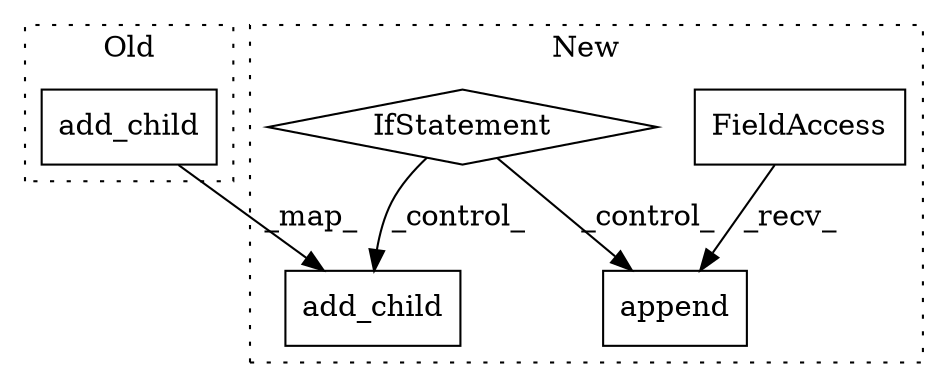 digraph G {
subgraph cluster0 {
1 [label="add_child" a="32" s="6187,6231" l="10,1" shape="box"];
label = "Old";
style="dotted";
}
subgraph cluster1 {
2 [label="add_child" a="32" s="7427,7471" l="10,1" shape="box"];
3 [label="IfStatement" a="25" s="6717,6743" l="4,2" shape="diamond"];
4 [label="append" a="32" s="7001,7032" l="7,1" shape="box"];
5 [label="FieldAccess" a="22" s="6985" l="15" shape="box"];
label = "New";
style="dotted";
}
1 -> 2 [label="_map_"];
3 -> 4 [label="_control_"];
3 -> 2 [label="_control_"];
5 -> 4 [label="_recv_"];
}